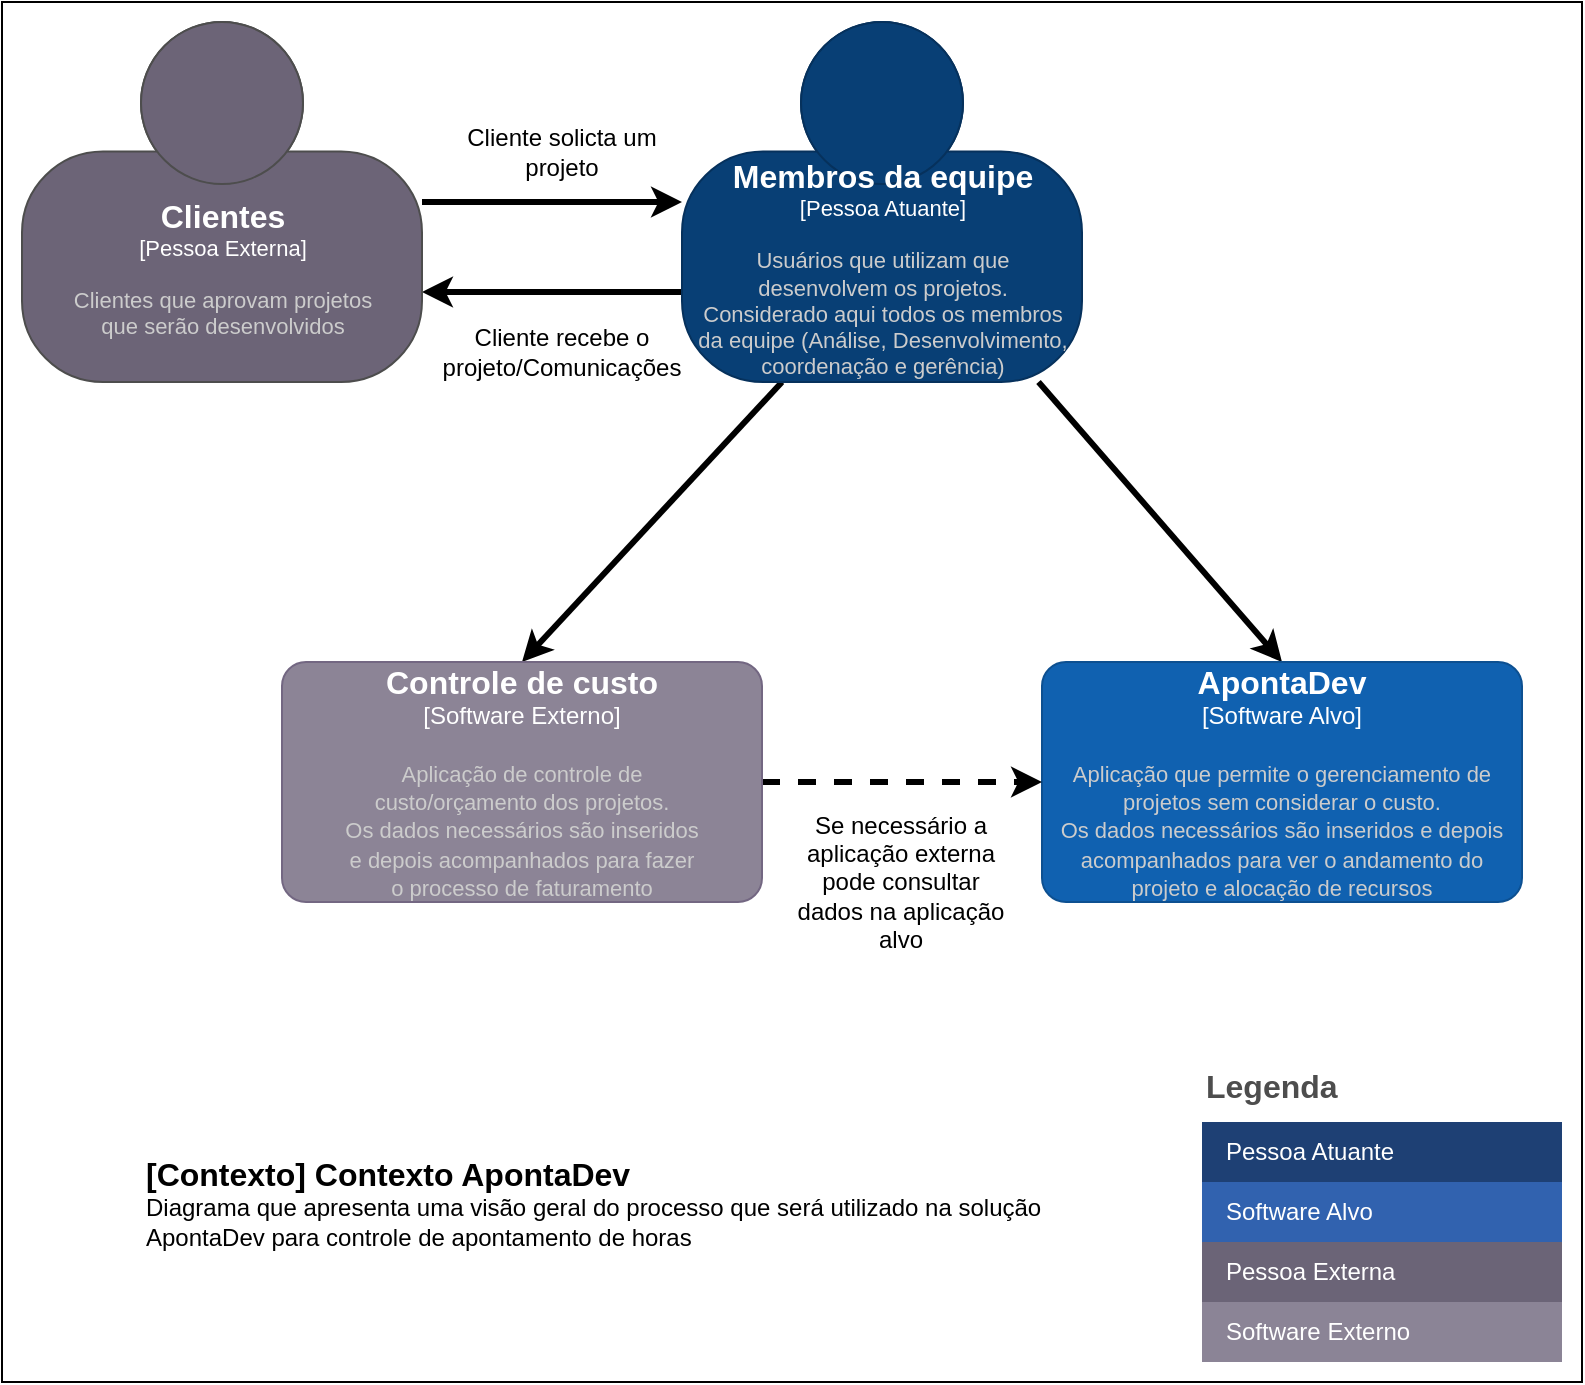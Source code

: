 <mxfile version="20.4.1" type="google" pages="3"><diagram id="Z_Z_gfNDlGj1FckD5_C9" name="Contexto"><mxGraphModel grid="1" page="1" gridSize="10" guides="1" tooltips="1" connect="1" arrows="1" fold="1" pageScale="1" pageWidth="850" pageHeight="1100" math="0" shadow="0"><root><mxCell id="0"/><mxCell id="1" parent="0"/><mxCell id="Yqyc9ws8ZY2ljeO9Vprf-4" value="" style="rounded=0;whiteSpace=wrap;html=1;" vertex="1" parent="1"><mxGeometry x="30" y="70" width="790" height="690" as="geometry"/></mxCell><mxCell id="pb9O8JnPfidtm6u4fI-6-17" style="rounded=0;orthogonalLoop=1;jettySize=auto;html=1;entryX=0.5;entryY=0;entryDx=0;entryDy=0;entryPerimeter=0;exitX=0.25;exitY=1;exitDx=0;exitDy=0;exitPerimeter=0;strokeWidth=3;" edge="1" parent="1" source="pb9O8JnPfidtm6u4fI-6-2" target="pb9O8JnPfidtm6u4fI-6-5"><mxGeometry relative="1" as="geometry"/></mxCell><mxCell id="pb9O8JnPfidtm6u4fI-6-18" style="rounded=0;orthogonalLoop=1;jettySize=auto;html=1;entryX=0.5;entryY=0;entryDx=0;entryDy=0;entryPerimeter=0;strokeWidth=3;" edge="1" parent="1" source="pb9O8JnPfidtm6u4fI-6-2" target="pb9O8JnPfidtm6u4fI-6-3"><mxGeometry relative="1" as="geometry"/></mxCell><mxCell id="pb9O8JnPfidtm6u4fI-6-27" style="edgeStyle=none;rounded=0;orthogonalLoop=1;jettySize=auto;html=1;entryX=1;entryY=0.75;entryDx=0;entryDy=0;entryPerimeter=0;strokeWidth=3;exitX=0;exitY=0.75;exitDx=0;exitDy=0;exitPerimeter=0;" edge="1" parent="1" source="pb9O8JnPfidtm6u4fI-6-2" target="pb9O8JnPfidtm6u4fI-6-4"><mxGeometry relative="1" as="geometry"/></mxCell><object placeholders="1" c4Name="Membros da equipe" c4Type="Pessoa Atuante" c4Description="Usuários que utilizam que&#10;desenvolvem os projetos.&#10;Considerado aqui todos os membros&#10;da equipe (Análise, Desenvolvimento,&#10;coordenação e gerência)" label="&lt;font style=&quot;font-size: 16px&quot;&gt;&lt;b&gt;%c4Name%&lt;/b&gt;&lt;/font&gt;&lt;div&gt;[%c4Type%]&lt;/div&gt;&lt;br&gt;&lt;div&gt;&lt;font style=&quot;font-size: 11px&quot;&gt;&lt;font color=&quot;#cccccc&quot;&gt;%c4Description%&lt;/font&gt;&lt;/div&gt;" id="pb9O8JnPfidtm6u4fI-6-2"><mxCell style="html=1;fontSize=11;dashed=0;whitespace=wrap;fillColor=#083F75;strokeColor=#06315C;fontColor=#ffffff;shape=mxgraph.c4.person2;align=center;metaEdit=1;points=[[0.5,0,0],[1,0.5,0],[1,0.75,0],[0.75,1,0],[0.5,1,0],[0.25,1,0],[0,0.75,0],[0,0.5,0]];resizable=0;" vertex="1" parent="1"><mxGeometry x="370" y="80" width="200" height="180" as="geometry"/></mxCell></object><object placeholders="1" c4Name="ApontaDev" c4Type="Software Alvo" c4Description="Aplicação que permite o gerenciamento de projetos sem considerar o custo.&#10;Os dados necessários são inseridos e depois acompanhados para ver o andamento do &#10;projeto e alocação de recursos" label="&lt;font style=&quot;font-size: 16px&quot;&gt;&lt;b&gt;%c4Name%&lt;/b&gt;&lt;/font&gt;&lt;div&gt;[%c4Type%]&lt;/div&gt;&lt;br&gt;&lt;div&gt;&lt;font style=&quot;font-size: 11px&quot;&gt;&lt;font color=&quot;#cccccc&quot;&gt;%c4Description%&lt;/font&gt;&lt;/div&gt;" id="pb9O8JnPfidtm6u4fI-6-3"><mxCell style="rounded=1;whiteSpace=wrap;html=1;labelBackgroundColor=none;fillColor=#1061B0;fontColor=#ffffff;align=center;arcSize=10;strokeColor=#0D5091;metaEdit=1;resizable=0;points=[[0.25,0,0],[0.5,0,0],[0.75,0,0],[1,0.25,0],[1,0.5,0],[1,0.75,0],[0.75,1,0],[0.5,1,0],[0.25,1,0],[0,0.75,0],[0,0.5,0],[0,0.25,0]];" vertex="1" parent="1"><mxGeometry x="550" y="400" width="240" height="120" as="geometry"/></mxCell></object><mxCell id="pb9O8JnPfidtm6u4fI-6-16" style="edgeStyle=orthogonalEdgeStyle;rounded=0;orthogonalLoop=1;jettySize=auto;html=1;entryX=0;entryY=0.5;entryDx=0;entryDy=0;entryPerimeter=0;strokeWidth=3;" edge="1" parent="1" source="pb9O8JnPfidtm6u4fI-6-4" target="pb9O8JnPfidtm6u4fI-6-2"><mxGeometry relative="1" as="geometry"/></mxCell><object placeholders="1" c4Name="Clientes" c4Type="Pessoa Externa" c4Description="Clientes que aprovam projetos&#10;que serão desenvolvidos" label="&lt;font style=&quot;font-size: 16px&quot;&gt;&lt;b&gt;%c4Name%&lt;/b&gt;&lt;/font&gt;&lt;div&gt;[%c4Type%]&lt;/div&gt;&lt;br&gt;&lt;div&gt;&lt;font style=&quot;font-size: 11px&quot;&gt;&lt;font color=&quot;#cccccc&quot;&gt;%c4Description%&lt;/font&gt;&lt;/div&gt;" id="pb9O8JnPfidtm6u4fI-6-4"><mxCell style="html=1;fontSize=11;dashed=0;whitespace=wrap;fillColor=#6C6477;strokeColor=#4D4D4D;fontColor=#ffffff;shape=mxgraph.c4.person2;align=center;metaEdit=1;points=[[0.5,0,0],[1,0.5,0],[1,0.75,0],[0.75,1,0],[0.5,1,0],[0.25,1,0],[0,0.75,0],[0,0.5,0]];resizable=0;" vertex="1" parent="1"><mxGeometry x="40" y="80" width="200" height="180" as="geometry"/></mxCell></object><mxCell id="pb9O8JnPfidtm6u4fI-6-26" style="edgeStyle=none;rounded=0;orthogonalLoop=1;jettySize=auto;html=1;entryX=0;entryY=0.5;entryDx=0;entryDy=0;entryPerimeter=0;strokeWidth=3;dashed=1;" edge="1" parent="1" source="pb9O8JnPfidtm6u4fI-6-5" target="pb9O8JnPfidtm6u4fI-6-3"><mxGeometry relative="1" as="geometry"/></mxCell><object placeholders="1" c4Name="Controle de custo" c4Type="Software Externo" c4Description="Aplicação de controle de&#10;custo/orçamento dos projetos.&#10;Os dados necessários são inseridos&#10;e depois acompanhados para fazer&#10;o processo de faturamento" label="&lt;font style=&quot;font-size: 16px&quot;&gt;&lt;b&gt;%c4Name%&lt;/b&gt;&lt;/font&gt;&lt;div&gt;[%c4Type%]&lt;/div&gt;&lt;br&gt;&lt;div&gt;&lt;font style=&quot;font-size: 11px&quot;&gt;&lt;font color=&quot;#cccccc&quot;&gt;%c4Description%&lt;/font&gt;&lt;/div&gt;" id="pb9O8JnPfidtm6u4fI-6-5"><mxCell style="rounded=1;whiteSpace=wrap;html=1;labelBackgroundColor=none;fillColor=#8C8496;fontColor=#ffffff;align=center;arcSize=10;strokeColor=#736782;metaEdit=1;resizable=0;points=[[0.25,0,0],[0.5,0,0],[0.75,0,0],[1,0.25,0],[1,0.5,0],[1,0.75,0],[0.75,1,0],[0.5,1,0],[0.25,1,0],[0,0.75,0],[0,0.5,0],[0,0.25,0]];" vertex="1" parent="1"><mxGeometry x="170" y="400" width="240" height="120" as="geometry"/></mxCell></object><mxCell id="pb9O8JnPfidtm6u4fI-6-6" value="Legenda" style="align=left;fontSize=16;fontStyle=1;strokeColor=none;fillColor=none;fontColor=#4D4D4D;spacingTop=-8;resizable=0;" vertex="1" parent="1"><mxGeometry x="630" y="600" width="180" height="30" as="geometry"/></mxCell><mxCell id="pb9O8JnPfidtm6u4fI-6-7" value="" style="shape=table;html=1;whiteSpace=wrap;startSize=0;container=1;collapsible=0;childLayout=tableLayout;fillColor=none;align=left;spacingLeft=10;strokeColor=none;rounded=1;arcSize=11;fontColor=#FFFFFF;resizable=0;points=[[0.25,0,0],[0.5,0,0],[0.75,0,0],[1,0.25,0],[1,0.5,0],[1,0.75,0],[0.75,1,0],[0.5,1,0],[0.25,1,0],[0,0.75,0],[0,0.5,0],[0,0.25,0]];" vertex="1" parent="1"><mxGeometry x="630" y="630" width="180" height="120" as="geometry"/></mxCell><mxCell id="pb9O8JnPfidtm6u4fI-6-8" value="Pessoa Atuante" style="shape=partialRectangle;html=1;whiteSpace=wrap;connectable=0;fillColor=#1E4074;top=0;left=0;bottom=0;right=0;overflow=hidden;pointerEvents=1;align=left;spacingLeft=10;strokeColor=none;fontColor=#FFFFFF;" vertex="1" parent="pb9O8JnPfidtm6u4fI-6-7"><mxGeometry width="180" height="30" as="geometry"/></mxCell><mxCell id="pb9O8JnPfidtm6u4fI-6-9" value="Software Alvo" style="shape=partialRectangle;html=1;whiteSpace=wrap;connectable=0;fillColor=#3162AF;top=0;left=0;bottom=0;right=0;overflow=hidden;pointerEvents=1;align=left;spacingLeft=10;fontColor=#FFFFFF;" vertex="1" parent="pb9O8JnPfidtm6u4fI-6-7"><mxGeometry y="30" width="180" height="30" as="geometry"/></mxCell><mxCell id="pb9O8JnPfidtm6u4fI-6-12" value="Pessoa Externa" style="shape=partialRectangle;html=1;whiteSpace=wrap;connectable=0;fillColor=#6B6477;top=0;left=0;bottom=0;right=0;overflow=hidden;pointerEvents=1;align=left;spacingLeft=10;fontColor=#FFFFFF;" vertex="1" parent="pb9O8JnPfidtm6u4fI-6-7"><mxGeometry y="60" width="180" height="30" as="geometry"/></mxCell><mxCell id="pb9O8JnPfidtm6u4fI-6-13" value="Software Externo" style="shape=partialRectangle;html=1;whiteSpace=wrap;connectable=0;fillColor=#8B8496;top=0;left=0;bottom=0;right=0;overflow=hidden;pointerEvents=1;align=left;spacingLeft=10;fontColor=#FFFFFF;" vertex="1" parent="pb9O8JnPfidtm6u4fI-6-7"><mxGeometry y="90" width="180" height="30" as="geometry"/></mxCell><object placeholders="1" c4Name="[Contexto] Contexto ApontaDev" c4Type="ContainerScopeBoundary" c4Description="Diagrama que apresenta uma visão geral do processo que será utilizado na solução ApontaDev para controle de apontamento de horas" label="&lt;font style=&quot;font-size: 16px&quot;&gt;&lt;b&gt;&lt;div style=&quot;text-align: left&quot;&gt;%c4Name%&lt;/div&gt;&lt;/b&gt;&lt;/font&gt;&lt;div style=&quot;text-align: left&quot;&gt;%c4Description%&lt;/div&gt;" id="pb9O8JnPfidtm6u4fI-6-15"><mxCell style="text;html=1;strokeColor=none;fillColor=none;align=left;verticalAlign=top;whiteSpace=wrap;rounded=0;metaEdit=1;allowArrows=0;resizable=1;rotatable=0;connectable=0;recursiveResize=0;expand=0;pointerEvents=0;points=[[0.25,0,0],[0.5,0,0],[0.75,0,0],[1,0.25,0],[1,0.5,0],[1,0.75,0],[0.75,1,0],[0.5,1,0],[0.25,1,0],[0,0.75,0],[0,0.5,0],[0,0.25,0]];" vertex="1" parent="1"><mxGeometry x="100" y="640" width="500" height="110" as="geometry"/></mxCell></object><mxCell id="pb9O8JnPfidtm6u4fI-6-28" value="Cliente solicta um projeto" style="text;html=1;strokeColor=none;fillColor=none;align=center;verticalAlign=middle;whiteSpace=wrap;rounded=0;" vertex="1" parent="1"><mxGeometry x="250" y="130" width="120" height="30" as="geometry"/></mxCell><mxCell id="pb9O8JnPfidtm6u4fI-6-29" value="Cliente recebe o projeto/Comunicações" style="text;html=1;strokeColor=none;fillColor=none;align=center;verticalAlign=middle;whiteSpace=wrap;rounded=0;" vertex="1" parent="1"><mxGeometry x="250" y="230" width="120" height="30" as="geometry"/></mxCell><mxCell id="pb9O8JnPfidtm6u4fI-6-32" value="Se necessário a aplicação externa pode consultar dados na aplicação alvo" style="text;html=1;strokeColor=none;fillColor=none;align=center;verticalAlign=middle;whiteSpace=wrap;rounded=0;" vertex="1" parent="1"><mxGeometry x="422" y="470" width="115" height="80" as="geometry"/></mxCell></root></mxGraphModel></diagram><diagram id="kFByd4BfWsgVhLpNxxJd" name="Conteineres"><mxGraphModel grid="1" page="1" gridSize="10" guides="1" tooltips="1" connect="1" arrows="1" fold="1" pageScale="1" pageWidth="850" pageHeight="1100" math="0" shadow="0"><root><mxCell id="0"/><mxCell id="1" parent="0"/><mxCell id="PYSYWaJbyPv5xen_fT-a-1" value="" style="rounded=0;whiteSpace=wrap;html=1;" vertex="1" parent="1"><mxGeometry x="10" y="60" width="830" height="770" as="geometry"/></mxCell><mxCell id="kig0GSG6sQ-NXgWgwW22-1" style="rounded=0;orthogonalLoop=1;jettySize=auto;html=1;entryX=0.008;entryY=0.7;entryDx=0;entryDy=0;entryPerimeter=0;exitX=1;exitY=0.75;exitDx=0;exitDy=0;exitPerimeter=0;strokeWidth=3;" edge="1" parent="1" source="kig0GSG6sQ-NXgWgwW22-4" target="kig0GSG6sQ-NXgWgwW22-9"><mxGeometry relative="1" as="geometry"/></mxCell><mxCell id="kig0GSG6sQ-NXgWgwW22-2" style="rounded=0;orthogonalLoop=1;jettySize=auto;html=1;entryX=0.5;entryY=0;entryDx=0;entryDy=0;entryPerimeter=0;strokeWidth=3;" edge="1" parent="1" source="kig0GSG6sQ-NXgWgwW22-4" target="j7xzFEU9IVZO74c-RqEY-3"><mxGeometry relative="1" as="geometry"><mxPoint x="425" y="370" as="targetPoint"/></mxGeometry></mxCell><mxCell id="kig0GSG6sQ-NXgWgwW22-3" style="edgeStyle=none;rounded=0;orthogonalLoop=1;jettySize=auto;html=1;entryX=1;entryY=0.75;entryDx=0;entryDy=0;entryPerimeter=0;strokeWidth=3;exitX=0;exitY=0.75;exitDx=0;exitDy=0;exitPerimeter=0;" edge="1" parent="1" source="kig0GSG6sQ-NXgWgwW22-4" target="kig0GSG6sQ-NXgWgwW22-7"><mxGeometry relative="1" as="geometry"/></mxCell><object placeholders="1" c4Name="Membros da equipe" c4Type="Pessoa Atuante" c4Description="Usuários que utilizam que&#10;desenvolvem os projetos." label="&lt;font style=&quot;font-size: 16px&quot;&gt;&lt;b&gt;%c4Name%&lt;/b&gt;&lt;/font&gt;&lt;div&gt;[%c4Type%]&lt;/div&gt;&lt;br&gt;&lt;div&gt;&lt;font style=&quot;font-size: 11px&quot;&gt;&lt;font color=&quot;#cccccc&quot;&gt;%c4Description%&lt;/font&gt;&lt;/div&gt;" id="kig0GSG6sQ-NXgWgwW22-4"><mxCell style="html=1;fontSize=11;dashed=0;whitespace=wrap;fillColor=#083F75;strokeColor=#06315C;fontColor=#ffffff;shape=mxgraph.c4.person2;align=center;metaEdit=1;points=[[0.5,0,0],[1,0.5,0],[1,0.75,0],[0.75,1,0],[0.5,1,0],[0.25,1,0],[0,0.75,0],[0,0.5,0]];resizable=1;" vertex="1" parent="1"><mxGeometry x="333" y="90" width="185" height="170" as="geometry"/></mxCell></object><mxCell id="kig0GSG6sQ-NXgWgwW22-6" style="edgeStyle=orthogonalEdgeStyle;rounded=0;orthogonalLoop=1;jettySize=auto;html=1;entryX=0;entryY=0.5;entryDx=0;entryDy=0;entryPerimeter=0;strokeWidth=3;" edge="1" parent="1" source="kig0GSG6sQ-NXgWgwW22-7" target="kig0GSG6sQ-NXgWgwW22-4"><mxGeometry relative="1" as="geometry"/></mxCell><object placeholders="1" c4Name="Clientes" c4Type="Pessoa Externa" c4Description="Clientes que aprovam projetos&#10;que serão desenvolvidos" label="&lt;font style=&quot;font-size: 16px&quot;&gt;&lt;b&gt;%c4Name%&lt;/b&gt;&lt;/font&gt;&lt;div&gt;[%c4Type%]&lt;/div&gt;&lt;br&gt;&lt;div&gt;&lt;font style=&quot;font-size: 11px&quot;&gt;&lt;font color=&quot;#cccccc&quot;&gt;%c4Description%&lt;/font&gt;&lt;/div&gt;" id="kig0GSG6sQ-NXgWgwW22-7"><mxCell style="html=1;fontSize=11;dashed=0;whitespace=wrap;fillColor=#6C6477;strokeColor=#4D4D4D;fontColor=#ffffff;shape=mxgraph.c4.person2;align=center;metaEdit=1;points=[[0.5,0,0],[1,0.5,0],[1,0.75,0],[0.75,1,0],[0.5,1,0],[0.25,1,0],[0,0.75,0],[0,0.5,0]];resizable=1;" vertex="1" parent="1"><mxGeometry x="50" y="95" width="160" height="160" as="geometry"/></mxCell></object><mxCell id="kig0GSG6sQ-NXgWgwW22-8" style="edgeStyle=orthogonalEdgeStyle;rounded=0;orthogonalLoop=1;jettySize=auto;html=1;entryX=1;entryY=0.5;entryDx=0;entryDy=0;entryPerimeter=0;strokeWidth=3;dashed=1;exitX=0.5;exitY=1;exitDx=0;exitDy=0;exitPerimeter=0;" edge="1" parent="1" source="kig0GSG6sQ-NXgWgwW22-9" target="j7xzFEU9IVZO74c-RqEY-2"><mxGeometry relative="1" as="geometry"><mxPoint x="485" y="370" as="targetPoint"/></mxGeometry></mxCell><object placeholders="1" c4Name="Controle de custo" c4Type="Software Externo" c4Description="Aplicação de controle de&#10;custo/orçamento dos projetos." label="&lt;font style=&quot;font-size: 16px&quot;&gt;&lt;b&gt;%c4Name%&lt;/b&gt;&lt;/font&gt;&lt;div&gt;[%c4Type%]&lt;/div&gt;&lt;br&gt;&lt;div&gt;&lt;font style=&quot;font-size: 11px&quot;&gt;&lt;font color=&quot;#cccccc&quot;&gt;%c4Description%&lt;/font&gt;&lt;/div&gt;" id="kig0GSG6sQ-NXgWgwW22-9"><mxCell style="rounded=1;whiteSpace=wrap;html=1;labelBackgroundColor=none;fillColor=#8C8496;fontColor=#ffffff;align=center;arcSize=10;strokeColor=#736782;metaEdit=1;resizable=1;points=[[0.25,0,0],[0.5,0,0],[0.75,0,0],[1,0.25,0],[1,0.5,0],[1,0.75,0],[0.75,1,0],[0.5,1,0],[0.25,1,0],[0,0.75,0],[0,0.5,0],[0,0.25,0]];" vertex="1" parent="1"><mxGeometry x="590" y="140" width="190" height="110" as="geometry"/></mxCell></object><mxCell id="kig0GSG6sQ-NXgWgwW22-10" value="Legenda" style="align=left;fontSize=16;fontStyle=1;strokeColor=none;fillColor=none;fontColor=#4D4D4D;spacingTop=-8;resizable=0;" vertex="1" parent="1"><mxGeometry x="611" y="642" width="180" height="30" as="geometry"/></mxCell><object placeholders="1" c4Name="[Containeres] Estrutura geral do projeto ApontaDev" c4Type="ContainerScopeBoundary" c4Description="Diagrama que apresenta uma visão geral das partes que compõem o processo que será utilizado na solução ApontaDev para controle de apontamento de horas" label="&lt;font style=&quot;font-size: 16px&quot;&gt;&lt;b&gt;&lt;div style=&quot;text-align: left&quot;&gt;%c4Name%&lt;/div&gt;&lt;/b&gt;&lt;/font&gt;&lt;div style=&quot;text-align: left&quot;&gt;%c4Description%&lt;/div&gt;" id="kig0GSG6sQ-NXgWgwW22-16"><mxCell style="text;html=1;strokeColor=none;fillColor=none;align=left;verticalAlign=top;whiteSpace=wrap;rounded=0;metaEdit=1;allowArrows=0;resizable=1;rotatable=0;connectable=0;recursiveResize=0;expand=0;pointerEvents=0;points=[[0.25,0,0],[0.5,0,0],[0.75,0,0],[1,0.25,0],[1,0.5,0],[1,0.75,0],[0.75,1,0],[0.5,1,0],[0.25,1,0],[0,0.75,0],[0,0.5,0],[0,0.25,0]];" vertex="1" parent="1"><mxGeometry x="100" y="650" width="500" height="110" as="geometry"/></mxCell></object><mxCell id="kig0GSG6sQ-NXgWgwW22-17" value="Cliente solicta um projeto" style="text;html=1;strokeColor=none;fillColor=none;align=center;verticalAlign=middle;whiteSpace=wrap;rounded=0;" vertex="1" parent="1"><mxGeometry x="210" y="130" width="100" height="30" as="geometry"/></mxCell><mxCell id="kig0GSG6sQ-NXgWgwW22-18" value="Cliente recebe o projeto/Comunicações" style="text;html=1;strokeColor=none;fillColor=none;align=center;verticalAlign=middle;whiteSpace=wrap;rounded=0;" vertex="1" parent="1"><mxGeometry x="230" y="230" width="80" height="30" as="geometry"/></mxCell><mxCell id="kig0GSG6sQ-NXgWgwW22-19" value="Se necessário a aplicação externa pode consultar dados na aplicação alvo" style="text;html=1;strokeColor=none;fillColor=none;align=center;verticalAlign=middle;whiteSpace=wrap;rounded=0;" vertex="1" parent="1"><mxGeometry x="690" y="360" width="150" height="60" as="geometry"/></mxCell><mxCell id="iwztyXPSrcEsRuXxcExN-2" value="" style="shape=table;html=1;whiteSpace=wrap;startSize=0;container=1;collapsible=0;childLayout=tableLayout;fillColor=none;align=left;spacingLeft=10;strokeColor=none;rounded=1;arcSize=11;fontColor=#FFFFFF;resizable=0;points=[[0.25,0,0],[0.5,0,0],[0.75,0,0],[1,0.25,0],[1,0.5,0],[1,0.75,0],[0.75,1,0],[0.5,1,0],[0.25,1,0],[0,0.75,0],[0,0.5,0],[0,0.25,0]];" vertex="1" parent="1"><mxGeometry x="611" y="672" width="180" height="150" as="geometry"/></mxCell><mxCell id="iwztyXPSrcEsRuXxcExN-3" value="Pessoa Atuante" style="shape=partialRectangle;html=1;whiteSpace=wrap;connectable=0;fillColor=#1E4074;top=0;left=0;bottom=0;right=0;overflow=hidden;pointerEvents=1;align=left;spacingLeft=10;strokeColor=none;fontColor=#FFFFFF;" vertex="1" parent="iwztyXPSrcEsRuXxcExN-2"><mxGeometry width="180" height="30" as="geometry"/></mxCell><mxCell id="iwztyXPSrcEsRuXxcExN-4" value="Software Alvo" style="shape=partialRectangle;html=1;whiteSpace=wrap;connectable=0;fillColor=#3162AF;top=0;left=0;bottom=0;right=0;overflow=hidden;pointerEvents=1;align=left;spacingLeft=10;fontColor=#FFFFFF;" vertex="1" parent="iwztyXPSrcEsRuXxcExN-2"><mxGeometry y="30" width="180" height="30" as="geometry"/></mxCell><mxCell id="iwztyXPSrcEsRuXxcExN-5" value="Container" style="shape=partialRectangle;html=1;whiteSpace=wrap;connectable=0;fillColor=#52A2D8;top=0;left=0;bottom=0;right=0;overflow=hidden;pointerEvents=1;align=left;spacingLeft=10;fontColor=#FFFFFF;" vertex="1" parent="iwztyXPSrcEsRuXxcExN-2"><mxGeometry y="60" width="180" height="30" as="geometry"/></mxCell><mxCell id="iwztyXPSrcEsRuXxcExN-7" value="Pessoa Externa" style="shape=partialRectangle;html=1;whiteSpace=wrap;connectable=0;fillColor=#6B6477;top=0;left=0;bottom=0;right=0;overflow=hidden;pointerEvents=1;align=left;spacingLeft=10;fontColor=#FFFFFF;" vertex="1" parent="iwztyXPSrcEsRuXxcExN-2"><mxGeometry y="90" width="180" height="30" as="geometry"/></mxCell><mxCell id="iwztyXPSrcEsRuXxcExN-8" value="Software Externo" style="shape=partialRectangle;html=1;whiteSpace=wrap;connectable=0;fillColor=#8B8496;top=0;left=0;bottom=0;right=0;overflow=hidden;pointerEvents=1;align=left;spacingLeft=10;fontColor=#FFFFFF;" vertex="1" parent="iwztyXPSrcEsRuXxcExN-2"><mxGeometry y="120" width="180" height="30" as="geometry"/></mxCell><object placeholders="1" c4Name="ApontaDev" c4Type="SystemScopeBoundary" c4Application="Software Alvo" label="&lt;font style=&quot;font-size: 16px&quot;&gt;&lt;b&gt;&lt;div style=&quot;text-align: left&quot;&gt;%c4Name%&lt;/div&gt;&lt;/b&gt;&lt;/font&gt;&lt;div style=&quot;text-align: left&quot;&gt;[%c4Application%]&lt;/div&gt;" id="iwztyXPSrcEsRuXxcExN-10"><mxCell style="rounded=1;fontSize=11;whiteSpace=wrap;html=1;dashed=1;arcSize=20;fillColor=none;strokeColor=#666666;fontColor=#333333;labelBackgroundColor=none;align=left;verticalAlign=bottom;labelBorderColor=none;spacingTop=0;spacing=10;dashPattern=8 4;metaEdit=1;rotatable=0;perimeter=rectanglePerimeter;noLabel=0;labelPadding=0;allowArrows=0;connectable=0;expand=0;recursiveResize=0;editable=1;pointerEvents=0;absoluteArcSize=1;points=[[0.25,0,0],[0.5,0,0],[0.75,0,0],[1,0.25,0],[1,0.5,0],[1,0.75,0],[0.75,1,0],[0.5,1,0],[0.25,1,0],[0,0.75,0],[0,0.5,0],[0,0.25,0]];" vertex="1" parent="1"><mxGeometry x="26" y="305" width="540" height="310" as="geometry"/></mxCell></object><object placeholders="1" c4Type="Base de dados" c4Container="Container " c4Technology="MongoDB Atlas" c4Description="Armazena os dados da aplicação" label="&lt;font style=&quot;font-size: 16px&quot;&gt;&lt;b&gt;%c4Type%&lt;/font&gt;&lt;div&gt;[%c4Container%:&amp;nbsp;%c4Technology%]&lt;/div&gt;&lt;br&gt;&lt;div&gt;&lt;font style=&quot;font-size: 11px&quot;&gt;&lt;font color=&quot;#E6E6E6&quot;&gt;%c4Description%&lt;/font&gt;&lt;/div&gt;" id="j7xzFEU9IVZO74c-RqEY-1"><mxCell style="shape=cylinder3;size=15;whiteSpace=wrap;html=1;boundedLbl=1;rounded=0;labelBackgroundColor=none;fillColor=#23A2D9;fontSize=12;fontColor=#ffffff;align=center;strokeColor=#0E7DAD;metaEdit=1;points=[[0.5,0,0],[1,0.25,0],[1,0.5,0],[1,0.75,0],[0.5,1,0],[0,0.75,0],[0,0.5,0],[0,0.25,0]];resizable=1;" vertex="1" parent="1"><mxGeometry x="60" y="460" width="170" height="100" as="geometry"/></mxCell></object><mxCell id="j7xzFEU9IVZO74c-RqEY-5" style="edgeStyle=orthogonalEdgeStyle;rounded=0;orthogonalLoop=1;jettySize=auto;html=1;strokeWidth=3;" edge="1" parent="1" source="j7xzFEU9IVZO74c-RqEY-2" target="j7xzFEU9IVZO74c-RqEY-1"><mxGeometry relative="1" as="geometry"/></mxCell><mxCell id="j7xzFEU9IVZO74c-RqEY-7" value="" style="edgeStyle=orthogonalEdgeStyle;rounded=0;orthogonalLoop=1;jettySize=auto;html=1;strokeWidth=3;" edge="1" parent="1" source="j7xzFEU9IVZO74c-RqEY-2"><mxGeometry relative="1" as="geometry"><mxPoint x="425" y="385" as="targetPoint"/></mxGeometry></mxCell><object placeholders="1" c4Name="Web API" c4Type="Container" c4Technology="NodeJs" c4Description="Web service que fornece a lógica da aplicação" label="&lt;font style=&quot;font-size: 16px&quot;&gt;&lt;b&gt;%c4Name%&lt;/b&gt;&lt;/font&gt;&lt;div&gt;[%c4Type%: %c4Technology%]&lt;/div&gt;&lt;br&gt;&lt;div&gt;&lt;font style=&quot;font-size: 11px&quot;&gt;&lt;font color=&quot;#E6E6E6&quot;&gt;%c4Description%&lt;/font&gt;&lt;/div&gt;" id="j7xzFEU9IVZO74c-RqEY-2"><mxCell style="rounded=1;whiteSpace=wrap;html=1;fontSize=11;labelBackgroundColor=none;fillColor=#23A2D9;fontColor=#ffffff;align=center;arcSize=10;strokeColor=#0E7DAD;metaEdit=1;resizable=1;points=[[0.25,0,0],[0.5,0,0],[0.75,0,0],[1,0.25,0],[1,0.5,0],[1,0.75,0],[0.75,1,0],[0.5,1,0],[0.25,1,0],[0,0.75,0],[0,0.5,0],[0,0.25,0]];" vertex="1" parent="1"><mxGeometry x="335" y="465" width="180" height="90" as="geometry"/></mxCell></object><mxCell id="j7xzFEU9IVZO74c-RqEY-4" style="edgeStyle=orthogonalEdgeStyle;rounded=0;orthogonalLoop=1;jettySize=auto;html=1;entryX=0.5;entryY=0;entryDx=0;entryDy=0;entryPerimeter=0;strokeWidth=3;" edge="1" parent="1" source="j7xzFEU9IVZO74c-RqEY-3" target="j7xzFEU9IVZO74c-RqEY-2"><mxGeometry relative="1" as="geometry"/></mxCell><object placeholders="1" c4Name="Aplicação Web" c4Type="Container" c4Technology="ReactJs" c4Description="Aplicação Web que fornece a interface gráfica para o usuário interagir" label="&lt;font style=&quot;font-size: 16px&quot;&gt;&lt;b&gt;%c4Name%&lt;/b&gt;&lt;/font&gt;&lt;div&gt;[%c4Type%: %c4Technology%]&lt;/div&gt;&lt;br&gt;&lt;div&gt;&lt;font style=&quot;font-size: 11px&quot;&gt;&lt;font color=&quot;#E6E6E6&quot;&gt;%c4Description%&lt;/font&gt;&lt;/div&gt;" id="j7xzFEU9IVZO74c-RqEY-3"><mxCell style="rounded=1;whiteSpace=wrap;html=1;fontSize=11;labelBackgroundColor=none;fillColor=#23A2D9;fontColor=#ffffff;align=center;arcSize=10;strokeColor=#0E7DAD;metaEdit=1;resizable=1;points=[[0.25,0,0],[0.5,0,0],[0.75,0,0],[1,0.25,0],[1,0.5,0],[1,0.75,0],[0.75,1,0],[0.5,1,0],[0.25,1,0],[0,0.75,0],[0,0.5,0],[0,0.25,0]];" vertex="1" parent="1"><mxGeometry x="335" y="330" width="180" height="90" as="geometry"/></mxCell></object></root></mxGraphModel></diagram><diagram id="00FnEoJFro8eFbBb6fRS" name="Componentes"><mxGraphModel grid="1" page="1" gridSize="10" guides="1" tooltips="1" connect="1" arrows="1" fold="1" pageScale="1" pageWidth="850" pageHeight="1100" math="0" shadow="0"><root><mxCell id="0"/><mxCell id="1" parent="0"/><mxCell id="85ndkTsPuyP51_USiRiT-1" value="" style="rounded=0;whiteSpace=wrap;html=1;" vertex="1" parent="1"><mxGeometry x="10" y="20" width="830" height="1050" as="geometry"/></mxCell><mxCell id="5hp-jIamLxX62VKjYtVM-1" style="rounded=0;orthogonalLoop=1;jettySize=auto;html=1;entryX=0.008;entryY=0.7;entryDx=0;entryDy=0;entryPerimeter=0;exitX=1;exitY=0.75;exitDx=0;exitDy=0;exitPerimeter=0;strokeWidth=3;" edge="1" parent="1" source="5hp-jIamLxX62VKjYtVM-4" target="5hp-jIamLxX62VKjYtVM-8"><mxGeometry relative="1" as="geometry"/></mxCell><mxCell id="5hp-jIamLxX62VKjYtVM-2" style="rounded=0;orthogonalLoop=1;jettySize=auto;html=1;strokeWidth=3;entryX=0.5;entryY=0;entryDx=0;entryDy=0;entryPerimeter=0;" edge="1" parent="1" source="5hp-jIamLxX62VKjYtVM-4" target="5hp-jIamLxX62VKjYtVM-42"><mxGeometry relative="1" as="geometry"><mxPoint x="425" y="250" as="targetPoint"/></mxGeometry></mxCell><mxCell id="5hp-jIamLxX62VKjYtVM-3" style="edgeStyle=none;rounded=0;orthogonalLoop=1;jettySize=auto;html=1;entryX=1;entryY=0.75;entryDx=0;entryDy=0;entryPerimeter=0;strokeWidth=3;exitX=0;exitY=0.75;exitDx=0;exitDy=0;exitPerimeter=0;" edge="1" parent="1" source="5hp-jIamLxX62VKjYtVM-4" target="5hp-jIamLxX62VKjYtVM-6"><mxGeometry relative="1" as="geometry"/></mxCell><object placeholders="1" c4Name="Membros da equipe" c4Type="Pessoa Atuante" c4Description="Usuários que utilizam que&#10;desenvolvem os projetos." label="&lt;font style=&quot;font-size: 16px&quot;&gt;&lt;b&gt;%c4Name%&lt;/b&gt;&lt;/font&gt;&lt;div&gt;[%c4Type%]&lt;/div&gt;&lt;br&gt;&lt;div&gt;&lt;font style=&quot;font-size: 11px&quot;&gt;&lt;font color=&quot;#cccccc&quot;&gt;%c4Description%&lt;/font&gt;&lt;/div&gt;" id="5hp-jIamLxX62VKjYtVM-4"><mxCell style="html=1;fontSize=11;dashed=0;whitespace=wrap;fillColor=#083F75;strokeColor=#06315C;fontColor=#ffffff;shape=mxgraph.c4.person2;align=center;metaEdit=1;points=[[0.5,0,0],[1,0.5,0],[1,0.75,0],[0.75,1,0],[0.5,1,0],[0.25,1,0],[0,0.75,0],[0,0.5,0]];resizable=1;" vertex="1" parent="1"><mxGeometry x="333" y="38" width="185" height="170" as="geometry"/></mxCell></object><mxCell id="5hp-jIamLxX62VKjYtVM-5" style="edgeStyle=orthogonalEdgeStyle;rounded=0;orthogonalLoop=1;jettySize=auto;html=1;entryX=0;entryY=0.5;entryDx=0;entryDy=0;entryPerimeter=0;strokeWidth=3;" edge="1" parent="1" source="5hp-jIamLxX62VKjYtVM-6" target="5hp-jIamLxX62VKjYtVM-4"><mxGeometry relative="1" as="geometry"/></mxCell><object placeholders="1" c4Name="Clientes" c4Type="Pessoa Externa" c4Description="Clientes que aprovam projetos&#10;que serão desenvolvidos" label="&lt;font style=&quot;font-size: 16px&quot;&gt;&lt;b&gt;%c4Name%&lt;/b&gt;&lt;/font&gt;&lt;div&gt;[%c4Type%]&lt;/div&gt;&lt;br&gt;&lt;div&gt;&lt;font style=&quot;font-size: 11px&quot;&gt;&lt;font color=&quot;#cccccc&quot;&gt;%c4Description%&lt;/font&gt;&lt;/div&gt;" id="5hp-jIamLxX62VKjYtVM-6"><mxCell style="html=1;fontSize=11;dashed=0;whitespace=wrap;fillColor=#6C6477;strokeColor=#4D4D4D;fontColor=#ffffff;shape=mxgraph.c4.person2;align=center;metaEdit=1;points=[[0.5,0,0],[1,0.5,0],[1,0.75,0],[0.75,1,0],[0.5,1,0],[0.25,1,0],[0,0.75,0],[0,0.5,0]];resizable=1;" vertex="1" parent="1"><mxGeometry x="50" y="43" width="160" height="160" as="geometry"/></mxCell></object><mxCell id="5hp-jIamLxX62VKjYtVM-7" style="edgeStyle=orthogonalEdgeStyle;rounded=0;orthogonalLoop=1;jettySize=auto;html=1;strokeWidth=3;dashed=1;exitX=0.5;exitY=1;exitDx=0;exitDy=0;exitPerimeter=0;entryX=0.5;entryY=0;entryDx=0;entryDy=0;entryPerimeter=0;" edge="1" parent="1" source="5hp-jIamLxX62VKjYtVM-8" target="5hp-jIamLxX62VKjYtVM-36"><mxGeometry relative="1" as="geometry"><mxPoint x="740" y="370" as="targetPoint"/></mxGeometry></mxCell><object placeholders="1" c4Name="Controle de custo" c4Type="Software Externo" c4Description="Aplicação de controle de&#10;custo/orçamento dos projetos." label="&lt;font style=&quot;font-size: 16px&quot;&gt;&lt;b&gt;%c4Name%&lt;/b&gt;&lt;/font&gt;&lt;div&gt;[%c4Type%]&lt;/div&gt;&lt;br&gt;&lt;div&gt;&lt;font style=&quot;font-size: 11px&quot;&gt;&lt;font color=&quot;#cccccc&quot;&gt;%c4Description%&lt;/font&gt;&lt;/div&gt;" id="5hp-jIamLxX62VKjYtVM-8"><mxCell style="rounded=1;whiteSpace=wrap;html=1;labelBackgroundColor=none;fillColor=#8C8496;fontColor=#ffffff;align=center;arcSize=10;strokeColor=#736782;metaEdit=1;resizable=1;points=[[0.25,0,0],[0.5,0,0],[0.75,0,0],[1,0.25,0],[1,0.5,0],[1,0.75,0],[0.75,1,0],[0.5,1,0],[0.25,1,0],[0,0.75,0],[0,0.5,0],[0,0.25,0]];" vertex="1" parent="1"><mxGeometry x="590" y="88" width="190" height="110" as="geometry"/></mxCell></object><mxCell id="5hp-jIamLxX62VKjYtVM-9" value="Legenda" style="align=left;fontSize=16;fontStyle=1;strokeColor=none;fillColor=none;fontColor=#4D4D4D;spacingTop=-8;resizable=0;" vertex="1" parent="1"><mxGeometry x="611" y="850" width="180" height="30" as="geometry"/></mxCell><object placeholders="1" c4Name="[Componentes] Estrutura Macro de componentes do projeto ApontaDev" c4Type="ContainerScopeBoundary" c4Description="Diagrama que apresenta uma visão macro das partes que compõem o processo que será utilizado na solução ApontaDev para controle de apontamento de horas" label="&lt;font style=&quot;font-size: 16px&quot;&gt;&lt;b&gt;&lt;div style=&quot;text-align: left&quot;&gt;%c4Name%&lt;/div&gt;&lt;/b&gt;&lt;/font&gt;&lt;div style=&quot;text-align: left&quot;&gt;%c4Description%&lt;/div&gt;" id="5hp-jIamLxX62VKjYtVM-10"><mxCell style="text;html=1;strokeColor=none;fillColor=none;align=left;verticalAlign=top;whiteSpace=wrap;rounded=0;metaEdit=1;allowArrows=0;resizable=1;rotatable=0;connectable=0;recursiveResize=0;expand=0;pointerEvents=0;points=[[0.25,0,0],[0.5,0,0],[0.75,0,0],[1,0.25,0],[1,0.5,0],[1,0.75,0],[0.75,1,0],[0.5,1,0],[0.25,1,0],[0,0.75,0],[0,0.5,0],[0,0.25,0]];" vertex="1" parent="1"><mxGeometry x="100" y="858" width="500" height="110" as="geometry"/></mxCell></object><mxCell id="5hp-jIamLxX62VKjYtVM-11" value="Cliente solicta um projeto" style="text;html=1;strokeColor=none;fillColor=none;align=center;verticalAlign=middle;whiteSpace=wrap;rounded=0;" vertex="1" parent="1"><mxGeometry x="210" y="78" width="100" height="30" as="geometry"/></mxCell><mxCell id="5hp-jIamLxX62VKjYtVM-12" value="Cliente recebe o projeto/Comunicações" style="text;html=1;strokeColor=none;fillColor=none;align=center;verticalAlign=middle;whiteSpace=wrap;rounded=0;" vertex="1" parent="1"><mxGeometry x="230" y="178" width="80" height="30" as="geometry"/></mxCell><mxCell id="5hp-jIamLxX62VKjYtVM-13" value="Se necessário a aplicação externa pode consultar dados na aplicação alvo" style="text;html=1;strokeColor=none;fillColor=none;align=center;verticalAlign=middle;whiteSpace=wrap;rounded=0;" vertex="1" parent="1"><mxGeometry x="690" y="208" width="150" height="60" as="geometry"/></mxCell><object placeholders="1" c4Name="ApontaDev" c4Type="SystemScopeBoundary" c4Application="Software Alvo" label="&lt;font style=&quot;font-size: 16px&quot;&gt;&lt;b&gt;&lt;div style=&quot;text-align: left&quot;&gt;%c4Name%&lt;/div&gt;&lt;/b&gt;&lt;/font&gt;&lt;div style=&quot;text-align: left&quot;&gt;[%c4Application%]&lt;/div&gt;" id="5hp-jIamLxX62VKjYtVM-20"><mxCell style="rounded=1;fontSize=11;whiteSpace=wrap;html=1;dashed=1;arcSize=20;fillColor=none;strokeColor=#666666;fontColor=#333333;labelBackgroundColor=none;align=left;verticalAlign=bottom;labelBorderColor=none;spacingTop=0;spacing=10;dashPattern=8 4;metaEdit=1;rotatable=0;perimeter=rectanglePerimeter;noLabel=0;labelPadding=0;allowArrows=0;connectable=0;expand=0;recursiveResize=0;editable=1;pointerEvents=0;absoluteArcSize=1;points=[[0.25,0,0],[0.5,0,0],[0.75,0,0],[1,0.25,0],[1,0.5,0],[1,0.75,0],[0.75,1,0],[0.5,1,0],[0.25,1,0],[0,0.75,0],[0,0.5,0],[0,0.25,0]];" vertex="1" parent="1"><mxGeometry x="26" y="270" width="804" height="560" as="geometry"/></mxCell></object><object placeholders="1" c4Type="Base de dados" c4Container="Container " c4Technology="MongoDB Atlas" c4Description="Armazena os dados da aplicação" label="&lt;font style=&quot;font-size: 16px&quot;&gt;&lt;b&gt;%c4Type%&lt;/font&gt;&lt;div&gt;[%c4Container%:&amp;nbsp;%c4Technology%]&lt;/div&gt;&lt;br&gt;&lt;div&gt;&lt;font style=&quot;font-size: 11px&quot;&gt;&lt;font color=&quot;#E6E6E6&quot;&gt;%c4Description%&lt;/font&gt;&lt;/div&gt;" id="5hp-jIamLxX62VKjYtVM-21"><mxCell style="shape=cylinder3;size=15;whiteSpace=wrap;html=1;boundedLbl=1;rounded=0;labelBackgroundColor=none;fillColor=#23A2D9;fontSize=12;fontColor=#ffffff;align=center;strokeColor=#0E7DAD;metaEdit=1;points=[[0.5,0,0],[1,0.25,0],[1,0.5,0],[1,0.75,0],[0.5,1,0],[0,0.75,0],[0,0.5,0],[0,0.25,0]];resizable=1;" vertex="1" parent="1"><mxGeometry x="40" y="660" width="170" height="100" as="geometry"/></mxCell></object><mxCell id="5hp-jIamLxX62VKjYtVM-22" style="edgeStyle=orthogonalEdgeStyle;rounded=0;orthogonalLoop=1;jettySize=auto;html=1;strokeWidth=3;exitX=0;exitY=0.5;exitDx=0;exitDy=0;exitPerimeter=0;entryX=0.5;entryY=0;entryDx=0;entryDy=0;entryPerimeter=0;" edge="1" parent="1" source="5hp-jIamLxX62VKjYtVM-39" target="5hp-jIamLxX62VKjYtVM-21"><mxGeometry relative="1" as="geometry"><mxPoint x="270" y="700" as="sourcePoint"/></mxGeometry></mxCell><mxCell id="5hp-jIamLxX62VKjYtVM-28" value="" style="shape=table;html=1;whiteSpace=wrap;startSize=0;container=1;collapsible=0;childLayout=tableLayout;fillColor=none;align=left;spacingLeft=10;strokeColor=none;rounded=1;arcSize=11;fontColor=#FFFFFF;resizable=0;points=[[0.25,0,0],[0.5,0,0],[0.75,0,0],[1,0.25,0],[1,0.5,0],[1,0.75,0],[0.75,1,0],[0.5,1,0],[0.25,1,0],[0,0.75,0],[0,0.5,0],[0,0.25,0]];" vertex="1" parent="1"><mxGeometry x="611" y="880" width="180" height="180" as="geometry"/></mxCell><mxCell id="5hp-jIamLxX62VKjYtVM-29" value="Pessoa Atuante" style="shape=partialRectangle;html=1;whiteSpace=wrap;connectable=0;fillColor=#1E4074;top=0;left=0;bottom=0;right=0;overflow=hidden;pointerEvents=1;align=left;spacingLeft=10;strokeColor=none;fontColor=#FFFFFF;" vertex="1" parent="5hp-jIamLxX62VKjYtVM-28"><mxGeometry width="180" height="30" as="geometry"/></mxCell><mxCell id="5hp-jIamLxX62VKjYtVM-30" value="Software Alvo" style="shape=partialRectangle;html=1;whiteSpace=wrap;connectable=0;fillColor=#3162AF;top=0;left=0;bottom=0;right=0;overflow=hidden;pointerEvents=1;align=left;spacingLeft=10;fontColor=#FFFFFF;" vertex="1" parent="5hp-jIamLxX62VKjYtVM-28"><mxGeometry y="30" width="180" height="30" as="geometry"/></mxCell><mxCell id="5hp-jIamLxX62VKjYtVM-31" value="Container" style="shape=partialRectangle;html=1;whiteSpace=wrap;connectable=0;fillColor=#52A2D8;top=0;left=0;bottom=0;right=0;overflow=hidden;pointerEvents=1;align=left;spacingLeft=10;fontColor=#FFFFFF;" vertex="1" parent="5hp-jIamLxX62VKjYtVM-28"><mxGeometry y="60" width="180" height="30" as="geometry"/></mxCell><mxCell id="5hp-jIamLxX62VKjYtVM-32" value="Componente" style="shape=partialRectangle;html=1;whiteSpace=wrap;connectable=0;fillColor=#7CBEF1;top=0;left=0;bottom=0;right=0;overflow=hidden;pointerEvents=1;align=left;spacingLeft=10;fontColor=#FFFFFF;" vertex="1" parent="5hp-jIamLxX62VKjYtVM-28"><mxGeometry y="90" width="180" height="30" as="geometry"/></mxCell><mxCell id="5hp-jIamLxX62VKjYtVM-33" value="Pessoa Externa" style="shape=partialRectangle;html=1;whiteSpace=wrap;connectable=0;fillColor=#6B6477;top=0;left=0;bottom=0;right=0;overflow=hidden;pointerEvents=1;align=left;spacingLeft=10;fontColor=#FFFFFF;" vertex="1" parent="5hp-jIamLxX62VKjYtVM-28"><mxGeometry y="120" width="180" height="30" as="geometry"/></mxCell><mxCell id="5hp-jIamLxX62VKjYtVM-34" value="Software Externo" style="shape=partialRectangle;html=1;whiteSpace=wrap;connectable=0;fillColor=#8B8496;top=0;left=0;bottom=0;right=0;overflow=hidden;pointerEvents=1;align=left;spacingLeft=10;fontColor=#FFFFFF;" vertex="1" parent="5hp-jIamLxX62VKjYtVM-28"><mxGeometry y="150" width="180" height="30" as="geometry"/></mxCell><object placeholders="1" c4Name="Web API" c4Type="ContainerScopeBoundary" c4Application="Container: NodeJs" label="&lt;font style=&quot;font-size: 16px&quot;&gt;&lt;b&gt;&lt;div style=&quot;text-align: left&quot;&gt;%c4Name%&lt;/div&gt;&lt;/b&gt;&lt;/font&gt;&lt;div style=&quot;text-align: left&quot;&gt;[%c4Application%]&lt;/div&gt;" id="5hp-jIamLxX62VKjYtVM-35"><mxCell style="rounded=1;fontSize=11;whiteSpace=wrap;html=1;dashed=1;arcSize=20;fillColor=none;strokeColor=#666666;fontColor=#333333;labelBackgroundColor=none;align=left;verticalAlign=bottom;labelBorderColor=none;spacingTop=0;spacing=10;dashPattern=8 4;metaEdit=1;rotatable=0;perimeter=rectanglePerimeter;noLabel=0;labelPadding=0;allowArrows=0;connectable=0;expand=0;recursiveResize=0;editable=1;pointerEvents=0;absoluteArcSize=1;points=[[0.25,0,0],[0.5,0,0],[0.75,0,0],[1,0.25,0],[1,0.5,0],[1,0.75,0],[0.75,1,0],[0.5,1,0],[0.25,1,0],[0,0.75,0],[0,0.5,0],[0,0.25,0]];" vertex="1" parent="1"><mxGeometry x="245" y="574" width="550" height="240" as="geometry"/></mxCell></object><mxCell id="5hp-jIamLxX62VKjYtVM-50" style="edgeStyle=orthogonalEdgeStyle;rounded=0;orthogonalLoop=1;jettySize=auto;html=1;strokeWidth=3;" edge="1" parent="1" source="5hp-jIamLxX62VKjYtVM-36" target="5hp-jIamLxX62VKjYtVM-37"><mxGeometry relative="1" as="geometry"/></mxCell><object placeholders="1" c4Name="Rotas" c4Type="Componente" c4Technology="Javascript" c4Description="Responsável pela definição de rotas" label="&lt;font style=&quot;font-size: 16px&quot;&gt;&lt;b&gt;%c4Name%&lt;/b&gt;&lt;/font&gt;&lt;div&gt;[%c4Type%: %c4Technology%]&lt;/div&gt;&lt;br&gt;&lt;div&gt;&lt;font style=&quot;font-size: 11px&quot;&gt;%c4Description%&lt;/font&gt;&lt;/div&gt;" id="5hp-jIamLxX62VKjYtVM-36"><mxCell style="rounded=1;whiteSpace=wrap;html=1;labelBackgroundColor=none;fillColor=#63BEF2;fontColor=#ffffff;align=center;arcSize=6;strokeColor=#2086C9;metaEdit=1;resizable=1;points=[[0.25,0,0],[0.5,0,0],[0.75,0,0],[1,0.25,0],[1,0.5,0],[1,0.75,0],[0.75,1,0],[0.5,1,0],[0.25,1,0],[0,0.75,0],[0,0.5,0],[0,0.25,0]];" vertex="1" parent="1"><mxGeometry x="605" y="590" width="160" height="80" as="geometry"/></mxCell></object><mxCell id="5hp-jIamLxX62VKjYtVM-51" style="edgeStyle=orthogonalEdgeStyle;rounded=0;orthogonalLoop=1;jettySize=auto;html=1;entryX=1;entryY=0.5;entryDx=0;entryDy=0;entryPerimeter=0;strokeWidth=3;" edge="1" parent="1" source="5hp-jIamLxX62VKjYtVM-37" target="5hp-jIamLxX62VKjYtVM-38"><mxGeometry relative="1" as="geometry"/></mxCell><object placeholders="1" c4Name="Controlador" c4Type="Componente" c4Technology="Javascript" c4Description="Responsável por receber/responder as requisições" label="&lt;font style=&quot;font-size: 16px&quot;&gt;&lt;b&gt;%c4Name%&lt;/b&gt;&lt;/font&gt;&lt;div&gt;[%c4Type%: %c4Technology%]&lt;/div&gt;&lt;br&gt;&lt;div&gt;&lt;font style=&quot;font-size: 11px&quot;&gt;%c4Description%&lt;/font&gt;&lt;/div&gt;" id="5hp-jIamLxX62VKjYtVM-37"><mxCell style="rounded=1;whiteSpace=wrap;html=1;labelBackgroundColor=none;fillColor=#63BEF2;fontColor=#ffffff;align=center;arcSize=6;strokeColor=#2086C9;metaEdit=1;resizable=1;points=[[0.25,0,0],[0.5,0,0],[0.75,0,0],[1,0.25,0],[1,0.5,0],[1,0.75,0],[0.75,1,0],[0.5,1,0],[0.25,1,0],[0,0.75,0],[0,0.5,0],[0,0.25,0]];" vertex="1" parent="1"><mxGeometry x="598" y="720" width="174" height="80" as="geometry"/></mxCell></object><mxCell id="5hp-jIamLxX62VKjYtVM-52" style="edgeStyle=orthogonalEdgeStyle;rounded=0;orthogonalLoop=1;jettySize=auto;html=1;entryX=1;entryY=0.5;entryDx=0;entryDy=0;entryPerimeter=0;strokeWidth=3;" edge="1" parent="1" source="5hp-jIamLxX62VKjYtVM-38" target="5hp-jIamLxX62VKjYtVM-39"><mxGeometry relative="1" as="geometry"/></mxCell><object placeholders="1" c4Name="Serviço" c4Type="Componente" c4Technology="Javascript" c4Description="Responsável pelo processamento dos dados" label="&lt;font style=&quot;font-size: 16px&quot;&gt;&lt;b&gt;%c4Name%&lt;/b&gt;&lt;/font&gt;&lt;div&gt;[%c4Type%: %c4Technology%]&lt;/div&gt;&lt;br&gt;&lt;div&gt;&lt;font style=&quot;font-size: 11px&quot;&gt;%c4Description%&lt;/font&gt;&lt;/div&gt;" id="5hp-jIamLxX62VKjYtVM-38"><mxCell style="rounded=1;whiteSpace=wrap;html=1;labelBackgroundColor=none;fillColor=#63BEF2;fontColor=#ffffff;align=center;arcSize=6;strokeColor=#2086C9;metaEdit=1;resizable=1;points=[[0.25,0,0],[0.5,0,0],[0.75,0,0],[1,0.25,0],[1,0.5,0],[1,0.75,0],[0.75,1,0],[0.5,1,0],[0.25,1,0],[0,0.75,0],[0,0.5,0],[0,0.25,0]];" vertex="1" parent="1"><mxGeometry x="390" y="720" width="160" height="80" as="geometry"/></mxCell></object><object placeholders="1" c4Name="Persistência" c4Type="Componente" c4Technology="Javascript" c4Description="Responsável pela comunicação com o banco de dados" label="&lt;font style=&quot;font-size: 16px&quot;&gt;&lt;b&gt;%c4Name%&lt;/b&gt;&lt;/font&gt;&lt;div&gt;[%c4Type%: %c4Technology%]&lt;/div&gt;&lt;br&gt;&lt;div&gt;&lt;font style=&quot;font-size: 11px&quot;&gt;%c4Description%&lt;/font&gt;&lt;/div&gt;" id="5hp-jIamLxX62VKjYtVM-39"><mxCell style="rounded=1;whiteSpace=wrap;html=1;labelBackgroundColor=none;fillColor=#63BEF2;fontColor=#ffffff;align=center;arcSize=6;strokeColor=#2086C9;metaEdit=1;resizable=1;points=[[0.25,0,0],[0.5,0,0],[0.75,0,0],[1,0.25,0],[1,0.5,0],[1,0.75,0],[0.75,1,0],[0.5,1,0],[0.25,1,0],[0,0.75,0],[0,0.5,0],[0,0.25,0]];" vertex="1" parent="1"><mxGeometry x="290" y="590" width="160" height="80" as="geometry"/></mxCell></object><object placeholders="1" c4Name="Aplicação Web" c4Type="ContainerScopeBoundary" c4Application="Container: ReactJs" label="&lt;font style=&quot;font-size: 16px&quot;&gt;&lt;b&gt;&lt;div style=&quot;text-align: left&quot;&gt;%c4Name%&lt;/div&gt;&lt;/b&gt;&lt;/font&gt;&lt;div style=&quot;text-align: left&quot;&gt;[%c4Application%]&lt;/div&gt;" id="5hp-jIamLxX62VKjYtVM-41"><mxCell style="rounded=1;fontSize=11;whiteSpace=wrap;html=1;dashed=1;arcSize=20;fillColor=none;strokeColor=#666666;fontColor=#333333;labelBackgroundColor=none;align=left;verticalAlign=bottom;labelBorderColor=none;spacingTop=0;spacing=10;dashPattern=8 4;metaEdit=1;rotatable=0;perimeter=rectanglePerimeter;noLabel=0;labelPadding=0;allowArrows=0;connectable=0;expand=0;recursiveResize=0;editable=1;pointerEvents=0;absoluteArcSize=1;points=[[0.25,0,0],[0.5,0,0],[0.75,0,0],[1,0.25,0],[1,0.5,0],[1,0.75,0],[0.75,1,0],[0.5,1,0],[0.25,1,0],[0,0.75,0],[0,0.5,0],[0,0.25,0]];" vertex="1" parent="1"><mxGeometry x="50" y="280" width="550" height="280" as="geometry"/></mxCell></object><mxCell id="5hp-jIamLxX62VKjYtVM-46" style="edgeStyle=orthogonalEdgeStyle;rounded=0;orthogonalLoop=1;jettySize=auto;html=1;entryX=0.5;entryY=0;entryDx=0;entryDy=0;entryPerimeter=0;strokeWidth=3;" edge="1" parent="1" source="5hp-jIamLxX62VKjYtVM-42" target="5hp-jIamLxX62VKjYtVM-43"><mxGeometry relative="1" as="geometry"/></mxCell><object placeholders="1" c4Name="Visão" c4Type="Componente" c4Technology="Javascript" c4Description="Responsável pela apresentação das telas" label="&lt;font style=&quot;font-size: 16px&quot;&gt;&lt;b&gt;%c4Name%&lt;/b&gt;&lt;/font&gt;&lt;div&gt;[%c4Type%: %c4Technology%]&lt;/div&gt;&lt;br&gt;&lt;div&gt;&lt;font style=&quot;font-size: 11px&quot;&gt;%c4Description%&lt;/font&gt;&lt;/div&gt;" id="5hp-jIamLxX62VKjYtVM-42"><mxCell style="rounded=1;whiteSpace=wrap;html=1;labelBackgroundColor=none;fillColor=#63BEF2;fontColor=#ffffff;align=center;arcSize=6;strokeColor=#2086C9;metaEdit=1;resizable=1;points=[[0.25,0,0],[0.5,0,0],[0.75,0,0],[1,0.25,0],[1,0.5,0],[1,0.75,0],[0.75,1,0],[0.5,1,0],[0.25,1,0],[0,0.75,0],[0,0.5,0],[0,0.25,0]];" vertex="1" parent="1"><mxGeometry x="345" y="300" width="160" height="80" as="geometry"/></mxCell></object><mxCell id="5hp-jIamLxX62VKjYtVM-47" style="edgeStyle=orthogonalEdgeStyle;rounded=0;orthogonalLoop=1;jettySize=auto;html=1;entryX=0;entryY=0.5;entryDx=0;entryDy=0;entryPerimeter=0;strokeWidth=3;exitX=1;exitY=0.5;exitDx=0;exitDy=0;exitPerimeter=0;" edge="1" parent="1" source="5hp-jIamLxX62VKjYtVM-43" target="5hp-jIamLxX62VKjYtVM-44"><mxGeometry relative="1" as="geometry"/></mxCell><mxCell id="5hp-jIamLxX62VKjYtVM-48" style="edgeStyle=orthogonalEdgeStyle;rounded=0;orthogonalLoop=1;jettySize=auto;html=1;strokeWidth=3;entryX=0.5;entryY=1;entryDx=0;entryDy=0;entryPerimeter=0;exitX=0;exitY=0.5;exitDx=0;exitDy=0;exitPerimeter=0;" edge="1" parent="1" source="5hp-jIamLxX62VKjYtVM-43" target="5hp-jIamLxX62VKjYtVM-45"><mxGeometry relative="1" as="geometry"><mxPoint x="150" y="390" as="targetPoint"/></mxGeometry></mxCell><object placeholders="1" c4Name="Controlador" c4Type="Componente" c4Technology="Javascript" c4Description="Responsável pelo processamento das interações" label="&lt;font style=&quot;font-size: 16px&quot;&gt;&lt;b&gt;%c4Name%&lt;/b&gt;&lt;/font&gt;&lt;div&gt;[%c4Type%: %c4Technology%]&lt;/div&gt;&lt;br&gt;&lt;div&gt;&lt;font style=&quot;font-size: 11px&quot;&gt;%c4Description%&lt;/font&gt;&lt;/div&gt;" id="5hp-jIamLxX62VKjYtVM-43"><mxCell style="rounded=1;whiteSpace=wrap;html=1;labelBackgroundColor=none;fillColor=#63BEF2;fontColor=#ffffff;align=center;arcSize=6;strokeColor=#2086C9;metaEdit=1;resizable=1;points=[[0.25,0,0],[0.5,0,0],[0.75,0,0],[1,0.25,0],[1,0.5,0],[1,0.75,0],[0.75,1,0],[0.5,1,0],[0.25,1,0],[0,0.75,0],[0,0.5,0],[0,0.25,0]];" vertex="1" parent="1"><mxGeometry x="200" y="440" width="160" height="80" as="geometry"/></mxCell></object><mxCell id="5hp-jIamLxX62VKjYtVM-49" style="edgeStyle=orthogonalEdgeStyle;rounded=0;orthogonalLoop=1;jettySize=auto;html=1;entryX=0.25;entryY=0;entryDx=0;entryDy=0;entryPerimeter=0;strokeWidth=3;" edge="1" parent="1" source="5hp-jIamLxX62VKjYtVM-44" target="5hp-jIamLxX62VKjYtVM-36"><mxGeometry relative="1" as="geometry"/></mxCell><object placeholders="1" c4Name="Serviço" c4Type="Componente" c4Technology="Javascript" c4Description="Responsável por acessar recursos externos no servidor" label="&lt;font style=&quot;font-size: 16px&quot;&gt;&lt;b&gt;%c4Name%&lt;/b&gt;&lt;/font&gt;&lt;div&gt;[%c4Type%: %c4Technology%]&lt;/div&gt;&lt;br&gt;&lt;div&gt;&lt;font style=&quot;font-size: 11px&quot;&gt;%c4Description%&lt;/font&gt;&lt;/div&gt;" id="5hp-jIamLxX62VKjYtVM-44"><mxCell style="rounded=1;whiteSpace=wrap;html=1;labelBackgroundColor=none;fillColor=#63BEF2;fontColor=#ffffff;align=center;arcSize=6;strokeColor=#2086C9;metaEdit=1;resizable=1;points=[[0.25,0,0],[0.5,0,0],[0.75,0,0],[1,0.25,0],[1,0.5,0],[1,0.75,0],[0.75,1,0],[0.5,1,0],[0.25,1,0],[0,0.75,0],[0,0.5,0],[0,0.25,0]];" vertex="1" parent="1"><mxGeometry x="420" y="440" width="160" height="80" as="geometry"/></mxCell></object><object placeholders="1" c4Name="Modelo" c4Type="Componente" c4Technology="Javascript" c4Description="Responsável pelo mapeamento dos dados utilizados" label="&lt;font style=&quot;font-size: 16px&quot;&gt;&lt;b&gt;%c4Name%&lt;/b&gt;&lt;/font&gt;&lt;div&gt;[%c4Type%: %c4Technology%]&lt;/div&gt;&lt;br&gt;&lt;div&gt;&lt;font style=&quot;font-size: 11px&quot;&gt;%c4Description%&lt;/font&gt;&lt;/div&gt;" id="5hp-jIamLxX62VKjYtVM-45"><mxCell style="rounded=1;whiteSpace=wrap;html=1;labelBackgroundColor=none;fillColor=#63BEF2;fontColor=#ffffff;align=center;arcSize=6;strokeColor=#2086C9;metaEdit=1;resizable=1;points=[[0.25,0,0],[0.5,0,0],[0.75,0,0],[1,0.25,0],[1,0.5,0],[1,0.75,0],[0.75,1,0],[0.5,1,0],[0.25,1,0],[0,0.75,0],[0,0.5,0],[0,0.25,0]];" vertex="1" parent="1"><mxGeometry x="70" y="300" width="160" height="80" as="geometry"/></mxCell></object></root></mxGraphModel></diagram></mxfile>